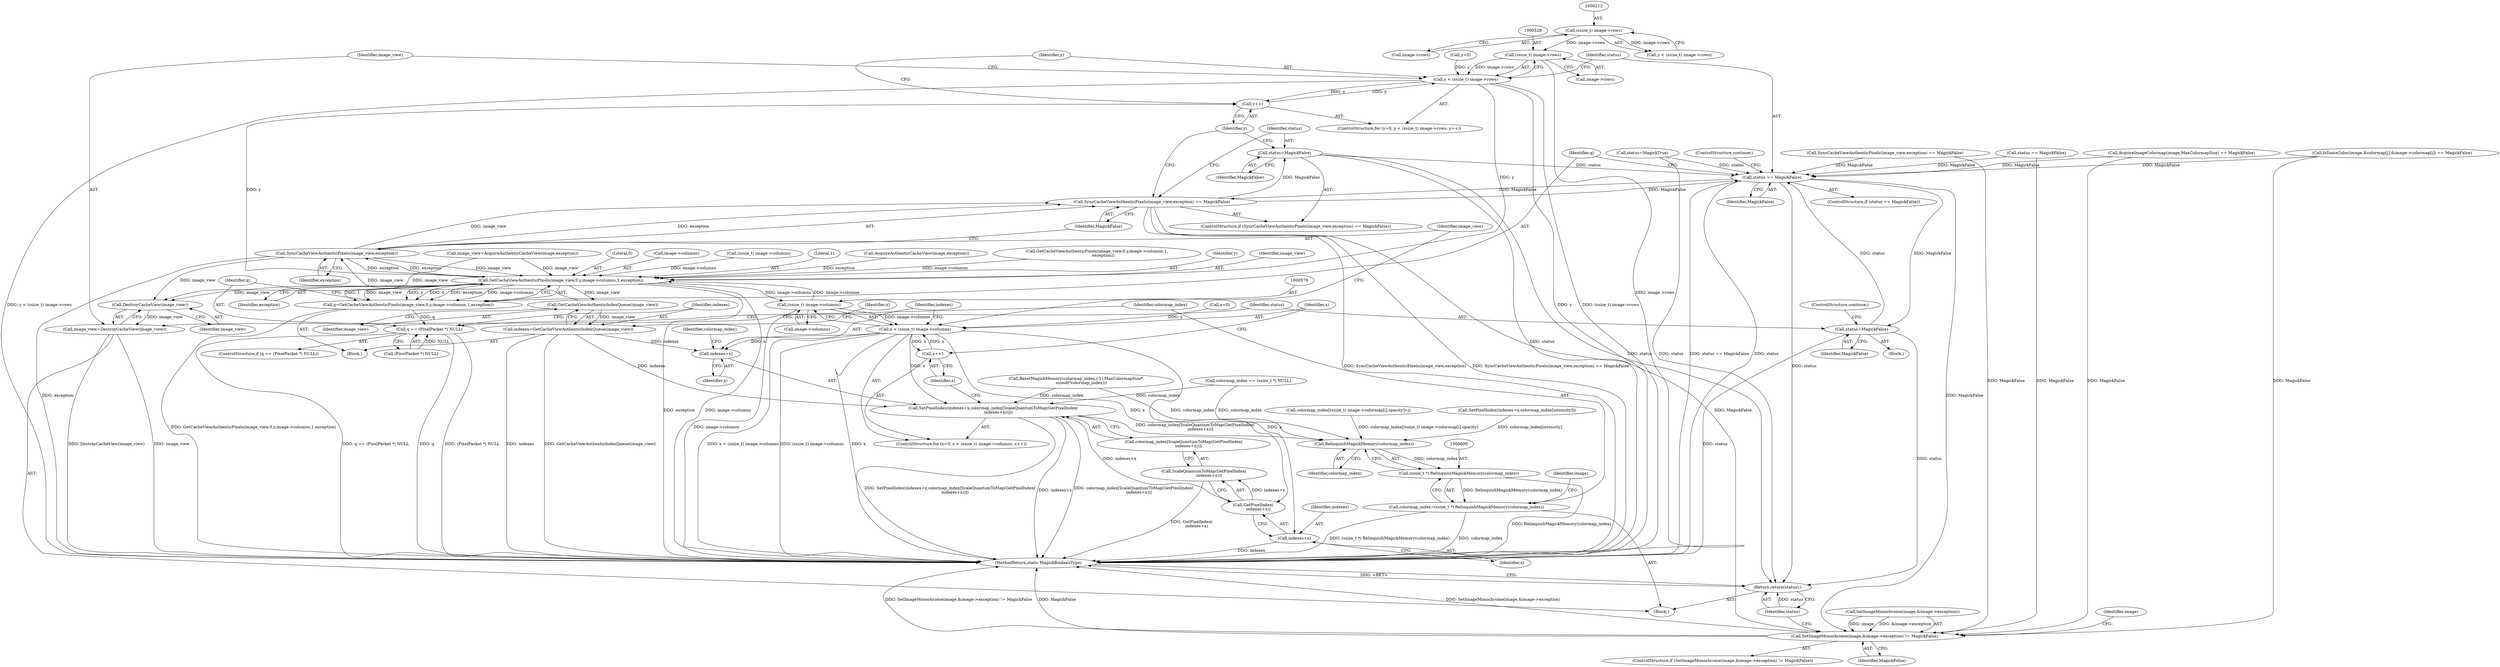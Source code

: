 digraph "0_ImageMagick_db1ffb6cf44bcfe5c4d5fcf9d9109ded5617387f_1@pointer" {
"1000527" [label="(Call,(ssize_t) image->rows)"];
"1000211" [label="(Call,(ssize_t) image->rows)"];
"1000525" [label="(Call,y < (ssize_t) image->rows)"];
"1000532" [label="(Call,y++)"];
"1000545" [label="(Call,GetCacheViewAuthenticPixels(image_view,0,y,image->columns,1,exception))"];
"1000543" [label="(Call,q=GetCacheViewAuthenticPixels(image_view,0,y,image->columns,1,exception))"];
"1000555" [label="(Call,q == (PixelPacket *) NULL)"];
"1000567" [label="(Call,GetCacheViewAuthenticIndexQueue(image_view))"];
"1000565" [label="(Call,indexes=GetCacheViewAuthenticIndexQueue(image_view))"];
"1000582" [label="(Call,SetPixelIndex(indexes+x,colormap_index[ScaleQuantumToMap(GetPixelIndex(\n        indexes+x))]))"];
"1000610" [label="(Call,RelinquishMagickMemory(colormap_index))"];
"1000608" [label="(Call,(ssize_t *) RelinquishMagickMemory(colormap_index))"];
"1000606" [label="(Call,colormap_index=(ssize_t *) RelinquishMagickMemory(colormap_index))"];
"1000583" [label="(Call,indexes+x)"];
"1000595" [label="(Call,SyncCacheViewAuthenticPixels(image_view,exception))"];
"1000594" [label="(Call,SyncCacheViewAuthenticPixels(image_view,exception) == MagickFalse)"];
"1000539" [label="(Call,status == MagickFalse)"];
"1000561" [label="(Call,status=MagickFalse)"];
"1000631" [label="(Return,return(status);)"];
"1000618" [label="(Call,SetImageMonochrome(image,&image->exception) != MagickFalse)"];
"1000599" [label="(Call,status=MagickFalse)"];
"1000604" [label="(Call,DestroyCacheView(image_view))"];
"1000602" [label="(Call,image_view=DestroyCacheView(image_view))"];
"1000575" [label="(Call,(ssize_t) image->columns)"];
"1000573" [label="(Call,x < (ssize_t) image->columns)"];
"1000580" [label="(Call,x++)"];
"1000589" [label="(Call,GetPixelIndex(\n        indexes+x))"];
"1000588" [label="(Call,ScaleQuantumToMap(GetPixelIndex(\n        indexes+x)))"];
"1000590" [label="(Call,indexes+x)"];
"1000564" [label="(ControlStructure,continue;)"];
"1000522" [label="(Call,y=0)"];
"1000610" [label="(Call,RelinquishMagickMemory(colormap_index))"];
"1000618" [label="(Call,SetImageMonochrome(image,&image->exception) != MagickFalse)"];
"1000213" [label="(Call,image->rows)"];
"1000548" [label="(Identifier,y)"];
"1000346" [label="(Call,SyncCacheViewAuthenticPixels(image_view,exception) == MagickFalse)"];
"1000591" [label="(Identifier,indexes)"];
"1000211" [label="(Call,(ssize_t) image->rows)"];
"1000608" [label="(Call,(ssize_t *) RelinquishMagickMemory(colormap_index))"];
"1000573" [label="(Call,x < (ssize_t) image->columns)"];
"1000541" [label="(Identifier,MagickFalse)"];
"1000592" [label="(Identifier,x)"];
"1000470" [label="(Call,colormap_index[(ssize_t) image->colormap[i].opacity]=j)"];
"1000587" [label="(Identifier,colormap_index)"];
"1000533" [label="(Identifier,y)"];
"1000585" [label="(Identifier,x)"];
"1000571" [label="(Identifier,x)"];
"1000209" [label="(Call,y < (ssize_t) image->rows)"];
"1000581" [label="(Identifier,x)"];
"1000144" [label="(Call,colormap_index == (ssize_t *) NULL)"];
"1000568" [label="(Identifier,image_view)"];
"1000597" [label="(Identifier,exception)"];
"1000617" [label="(ControlStructure,if (SetImageMonochrome(image,&image->exception) != MagickFalse))"];
"1000595" [label="(Call,SyncCacheViewAuthenticPixels(image_view,exception))"];
"1000593" [label="(ControlStructure,if (SyncCacheViewAuthenticPixels(image_view,exception) == MagickFalse))"];
"1000603" [label="(Identifier,image_view)"];
"1000527" [label="(Call,(ssize_t) image->rows)"];
"1000605" [label="(Identifier,image_view)"];
"1000596" [label="(Identifier,image_view)"];
"1000546" [label="(Identifier,image_view)"];
"1000575" [label="(Call,(ssize_t) image->columns)"];
"1000542" [label="(ControlStructure,continue;)"];
"1000631" [label="(Return,return(status);)"];
"1000557" [label="(Call,(PixelPacket *) NULL)"];
"1000544" [label="(Identifier,q)"];
"1000588" [label="(Call,ScaleQuantumToMap(GetPixelIndex(\n        indexes+x)))"];
"1000102" [label="(Block,)"];
"1000619" [label="(Call,SetImageMonochrome(image,&image->exception))"];
"1000547" [label="(Literal,0)"];
"1000614" [label="(Identifier,image)"];
"1000607" [label="(Identifier,colormap_index)"];
"1000521" [label="(ControlStructure,for (y=0; y < (ssize_t) image->rows; y++))"];
"1000444" [label="(Call,IsSameColor(image,&colormap[j],&image->colormap[i]) == MagickFalse)"];
"1000175" [label="(Call,AcquireImageColormap(image,MaxColormapSize) == MagickFalse)"];
"1000586" [label="(Call,colormap_index[ScaleQuantumToMap(GetPixelIndex(\n        indexes+x))])"];
"1000602" [label="(Call,image_view=DestroyCacheView(image_view))"];
"1000540" [label="(Identifier,status)"];
"1000545" [label="(Call,GetCacheViewAuthenticPixels(image_view,0,y,image->columns,1,exception))"];
"1000600" [label="(Identifier,status)"];
"1000553" [label="(Identifier,exception)"];
"1000604" [label="(Call,DestroyCacheView(image_view))"];
"1000529" [label="(Call,image->rows)"];
"1000574" [label="(Identifier,x)"];
"1000538" [label="(ControlStructure,if (status == MagickFalse))"];
"1000611" [label="(Identifier,colormap_index)"];
"1000554" [label="(ControlStructure,if (q == (PixelPacket *) NULL))"];
"1000567" [label="(Call,GetCacheViewAuthenticIndexQueue(image_view))"];
"1000539" [label="(Call,status == MagickFalse)"];
"1000560" [label="(Block,)"];
"1000532" [label="(Call,y++)"];
"1000549" [label="(Call,image->columns)"];
"1000563" [label="(Identifier,MagickFalse)"];
"1000507" [label="(Call,status=MagickTrue)"];
"1000525" [label="(Call,y < (ssize_t) image->rows)"];
"1000516" [label="(Call,image_view=AcquireAuthenticCacheView(image,exception))"];
"1000336" [label="(Call,SetPixelIndex(indexes+x,colormap_index[intensity]))"];
"1000543" [label="(Call,q=GetCacheViewAuthenticPixels(image_view,0,y,image->columns,1,exception))"];
"1000259" [label="(Call,(ssize_t) image->columns)"];
"1000601" [label="(Identifier,MagickFalse)"];
"1000582" [label="(Call,SetPixelIndex(indexes+x,colormap_index[ScaleQuantumToMap(GetPixelIndex(\n        indexes+x))]))"];
"1000569" [label="(ControlStructure,for (x=0; x < (ssize_t) image->columns; x++))"];
"1000562" [label="(Identifier,status)"];
"1000526" [label="(Identifier,y)"];
"1000633" [label="(MethodReturn,static MagickBooleanType)"];
"1000570" [label="(Call,x=0)"];
"1000552" [label="(Literal,1)"];
"1000577" [label="(Call,image->columns)"];
"1000584" [label="(Identifier,indexes)"];
"1000223" [label="(Call,status == MagickFalse)"];
"1000628" [label="(Identifier,image)"];
"1000565" [label="(Call,indexes=GetCacheViewAuthenticIndexQueue(image_view))"];
"1000518" [label="(Call,AcquireAuthenticCacheView(image,exception))"];
"1000165" [label="(Call,ResetMagickMemory(colormap_index,(-1),MaxColormapSize*\n         sizeof(*colormap_index)))"];
"1000589" [label="(Call,GetPixelIndex(\n        indexes+x))"];
"1000561" [label="(Call,status=MagickFalse)"];
"1000229" [label="(Call,GetCacheViewAuthenticPixels(image_view,0,y,image->columns,1,\n          exception))"];
"1000556" [label="(Identifier,q)"];
"1000632" [label="(Identifier,status)"];
"1000580" [label="(Call,x++)"];
"1000625" [label="(Identifier,MagickFalse)"];
"1000598" [label="(Identifier,MagickFalse)"];
"1000599" [label="(Call,status=MagickFalse)"];
"1000566" [label="(Identifier,indexes)"];
"1000606" [label="(Call,colormap_index=(ssize_t *) RelinquishMagickMemory(colormap_index))"];
"1000534" [label="(Block,)"];
"1000583" [label="(Call,indexes+x)"];
"1000590" [label="(Call,indexes+x)"];
"1000555" [label="(Call,q == (PixelPacket *) NULL)"];
"1000594" [label="(Call,SyncCacheViewAuthenticPixels(image_view,exception) == MagickFalse)"];
"1000527" -> "1000525"  [label="AST: "];
"1000527" -> "1000529"  [label="CFG: "];
"1000528" -> "1000527"  [label="AST: "];
"1000529" -> "1000527"  [label="AST: "];
"1000525" -> "1000527"  [label="CFG: "];
"1000527" -> "1000633"  [label="DDG: image->rows"];
"1000527" -> "1000525"  [label="DDG: image->rows"];
"1000211" -> "1000527"  [label="DDG: image->rows"];
"1000211" -> "1000209"  [label="AST: "];
"1000211" -> "1000213"  [label="CFG: "];
"1000212" -> "1000211"  [label="AST: "];
"1000213" -> "1000211"  [label="AST: "];
"1000209" -> "1000211"  [label="CFG: "];
"1000211" -> "1000209"  [label="DDG: image->rows"];
"1000525" -> "1000521"  [label="AST: "];
"1000526" -> "1000525"  [label="AST: "];
"1000540" -> "1000525"  [label="CFG: "];
"1000603" -> "1000525"  [label="CFG: "];
"1000525" -> "1000633"  [label="DDG: y < (ssize_t) image->rows"];
"1000525" -> "1000633"  [label="DDG: y"];
"1000525" -> "1000633"  [label="DDG: (ssize_t) image->rows"];
"1000532" -> "1000525"  [label="DDG: y"];
"1000522" -> "1000525"  [label="DDG: y"];
"1000525" -> "1000532"  [label="DDG: y"];
"1000525" -> "1000545"  [label="DDG: y"];
"1000532" -> "1000521"  [label="AST: "];
"1000532" -> "1000533"  [label="CFG: "];
"1000533" -> "1000532"  [label="AST: "];
"1000526" -> "1000532"  [label="CFG: "];
"1000545" -> "1000532"  [label="DDG: y"];
"1000545" -> "1000543"  [label="AST: "];
"1000545" -> "1000553"  [label="CFG: "];
"1000546" -> "1000545"  [label="AST: "];
"1000547" -> "1000545"  [label="AST: "];
"1000548" -> "1000545"  [label="AST: "];
"1000549" -> "1000545"  [label="AST: "];
"1000552" -> "1000545"  [label="AST: "];
"1000553" -> "1000545"  [label="AST: "];
"1000543" -> "1000545"  [label="CFG: "];
"1000545" -> "1000633"  [label="DDG: exception"];
"1000545" -> "1000633"  [label="DDG: image->columns"];
"1000545" -> "1000543"  [label="DDG: 1"];
"1000545" -> "1000543"  [label="DDG: image_view"];
"1000545" -> "1000543"  [label="DDG: y"];
"1000545" -> "1000543"  [label="DDG: 0"];
"1000545" -> "1000543"  [label="DDG: exception"];
"1000545" -> "1000543"  [label="DDG: image->columns"];
"1000595" -> "1000545"  [label="DDG: image_view"];
"1000595" -> "1000545"  [label="DDG: exception"];
"1000516" -> "1000545"  [label="DDG: image_view"];
"1000229" -> "1000545"  [label="DDG: image->columns"];
"1000575" -> "1000545"  [label="DDG: image->columns"];
"1000259" -> "1000545"  [label="DDG: image->columns"];
"1000518" -> "1000545"  [label="DDG: exception"];
"1000545" -> "1000567"  [label="DDG: image_view"];
"1000545" -> "1000575"  [label="DDG: image->columns"];
"1000545" -> "1000595"  [label="DDG: exception"];
"1000545" -> "1000604"  [label="DDG: image_view"];
"1000543" -> "1000534"  [label="AST: "];
"1000544" -> "1000543"  [label="AST: "];
"1000556" -> "1000543"  [label="CFG: "];
"1000543" -> "1000633"  [label="DDG: GetCacheViewAuthenticPixels(image_view,0,y,image->columns,1,exception)"];
"1000543" -> "1000555"  [label="DDG: q"];
"1000555" -> "1000554"  [label="AST: "];
"1000555" -> "1000557"  [label="CFG: "];
"1000556" -> "1000555"  [label="AST: "];
"1000557" -> "1000555"  [label="AST: "];
"1000562" -> "1000555"  [label="CFG: "];
"1000566" -> "1000555"  [label="CFG: "];
"1000555" -> "1000633"  [label="DDG: (PixelPacket *) NULL"];
"1000555" -> "1000633"  [label="DDG: q == (PixelPacket *) NULL"];
"1000555" -> "1000633"  [label="DDG: q"];
"1000557" -> "1000555"  [label="DDG: NULL"];
"1000567" -> "1000565"  [label="AST: "];
"1000567" -> "1000568"  [label="CFG: "];
"1000568" -> "1000567"  [label="AST: "];
"1000565" -> "1000567"  [label="CFG: "];
"1000567" -> "1000565"  [label="DDG: image_view"];
"1000567" -> "1000595"  [label="DDG: image_view"];
"1000565" -> "1000534"  [label="AST: "];
"1000566" -> "1000565"  [label="AST: "];
"1000571" -> "1000565"  [label="CFG: "];
"1000565" -> "1000633"  [label="DDG: indexes"];
"1000565" -> "1000633"  [label="DDG: GetCacheViewAuthenticIndexQueue(image_view)"];
"1000565" -> "1000582"  [label="DDG: indexes"];
"1000565" -> "1000583"  [label="DDG: indexes"];
"1000582" -> "1000569"  [label="AST: "];
"1000582" -> "1000586"  [label="CFG: "];
"1000583" -> "1000582"  [label="AST: "];
"1000586" -> "1000582"  [label="AST: "];
"1000581" -> "1000582"  [label="CFG: "];
"1000582" -> "1000633"  [label="DDG: indexes+x"];
"1000582" -> "1000633"  [label="DDG: colormap_index[ScaleQuantumToMap(GetPixelIndex(\n        indexes+x))]"];
"1000582" -> "1000633"  [label="DDG: SetPixelIndex(indexes+x,colormap_index[ScaleQuantumToMap(GetPixelIndex(\n        indexes+x))])"];
"1000589" -> "1000582"  [label="DDG: indexes+x"];
"1000573" -> "1000582"  [label="DDG: x"];
"1000165" -> "1000582"  [label="DDG: colormap_index"];
"1000144" -> "1000582"  [label="DDG: colormap_index"];
"1000582" -> "1000610"  [label="DDG: colormap_index[ScaleQuantumToMap(GetPixelIndex(\n        indexes+x))]"];
"1000610" -> "1000608"  [label="AST: "];
"1000610" -> "1000611"  [label="CFG: "];
"1000611" -> "1000610"  [label="AST: "];
"1000608" -> "1000610"  [label="CFG: "];
"1000610" -> "1000608"  [label="DDG: colormap_index"];
"1000165" -> "1000610"  [label="DDG: colormap_index"];
"1000336" -> "1000610"  [label="DDG: colormap_index[intensity]"];
"1000144" -> "1000610"  [label="DDG: colormap_index"];
"1000470" -> "1000610"  [label="DDG: colormap_index[(ssize_t) image->colormap[i].opacity]"];
"1000608" -> "1000606"  [label="AST: "];
"1000609" -> "1000608"  [label="AST: "];
"1000606" -> "1000608"  [label="CFG: "];
"1000608" -> "1000633"  [label="DDG: RelinquishMagickMemory(colormap_index)"];
"1000608" -> "1000606"  [label="DDG: RelinquishMagickMemory(colormap_index)"];
"1000606" -> "1000102"  [label="AST: "];
"1000607" -> "1000606"  [label="AST: "];
"1000614" -> "1000606"  [label="CFG: "];
"1000606" -> "1000633"  [label="DDG: colormap_index"];
"1000606" -> "1000633"  [label="DDG: (ssize_t *) RelinquishMagickMemory(colormap_index)"];
"1000583" -> "1000585"  [label="CFG: "];
"1000584" -> "1000583"  [label="AST: "];
"1000585" -> "1000583"  [label="AST: "];
"1000587" -> "1000583"  [label="CFG: "];
"1000573" -> "1000583"  [label="DDG: x"];
"1000595" -> "1000594"  [label="AST: "];
"1000595" -> "1000597"  [label="CFG: "];
"1000596" -> "1000595"  [label="AST: "];
"1000597" -> "1000595"  [label="AST: "];
"1000598" -> "1000595"  [label="CFG: "];
"1000595" -> "1000633"  [label="DDG: exception"];
"1000595" -> "1000594"  [label="DDG: image_view"];
"1000595" -> "1000594"  [label="DDG: exception"];
"1000595" -> "1000604"  [label="DDG: image_view"];
"1000594" -> "1000593"  [label="AST: "];
"1000594" -> "1000598"  [label="CFG: "];
"1000598" -> "1000594"  [label="AST: "];
"1000600" -> "1000594"  [label="CFG: "];
"1000533" -> "1000594"  [label="CFG: "];
"1000594" -> "1000633"  [label="DDG: SyncCacheViewAuthenticPixels(image_view,exception)"];
"1000594" -> "1000633"  [label="DDG: SyncCacheViewAuthenticPixels(image_view,exception) == MagickFalse"];
"1000594" -> "1000539"  [label="DDG: MagickFalse"];
"1000539" -> "1000594"  [label="DDG: MagickFalse"];
"1000594" -> "1000599"  [label="DDG: MagickFalse"];
"1000594" -> "1000618"  [label="DDG: MagickFalse"];
"1000539" -> "1000538"  [label="AST: "];
"1000539" -> "1000541"  [label="CFG: "];
"1000540" -> "1000539"  [label="AST: "];
"1000541" -> "1000539"  [label="AST: "];
"1000542" -> "1000539"  [label="CFG: "];
"1000544" -> "1000539"  [label="CFG: "];
"1000539" -> "1000633"  [label="DDG: status"];
"1000539" -> "1000633"  [label="DDG: status == MagickFalse"];
"1000561" -> "1000539"  [label="DDG: status"];
"1000599" -> "1000539"  [label="DDG: status"];
"1000507" -> "1000539"  [label="DDG: status"];
"1000223" -> "1000539"  [label="DDG: MagickFalse"];
"1000175" -> "1000539"  [label="DDG: MagickFalse"];
"1000346" -> "1000539"  [label="DDG: MagickFalse"];
"1000444" -> "1000539"  [label="DDG: MagickFalse"];
"1000539" -> "1000561"  [label="DDG: MagickFalse"];
"1000539" -> "1000618"  [label="DDG: MagickFalse"];
"1000539" -> "1000631"  [label="DDG: status"];
"1000561" -> "1000560"  [label="AST: "];
"1000561" -> "1000563"  [label="CFG: "];
"1000562" -> "1000561"  [label="AST: "];
"1000563" -> "1000561"  [label="AST: "];
"1000564" -> "1000561"  [label="CFG: "];
"1000561" -> "1000633"  [label="DDG: status"];
"1000561" -> "1000631"  [label="DDG: status"];
"1000631" -> "1000102"  [label="AST: "];
"1000631" -> "1000632"  [label="CFG: "];
"1000632" -> "1000631"  [label="AST: "];
"1000633" -> "1000631"  [label="CFG: "];
"1000631" -> "1000633"  [label="DDG: <RET>"];
"1000632" -> "1000631"  [label="DDG: status"];
"1000599" -> "1000631"  [label="DDG: status"];
"1000507" -> "1000631"  [label="DDG: status"];
"1000618" -> "1000617"  [label="AST: "];
"1000618" -> "1000625"  [label="CFG: "];
"1000619" -> "1000618"  [label="AST: "];
"1000625" -> "1000618"  [label="AST: "];
"1000628" -> "1000618"  [label="CFG: "];
"1000632" -> "1000618"  [label="CFG: "];
"1000618" -> "1000633"  [label="DDG: SetImageMonochrome(image,&image->exception) != MagickFalse"];
"1000618" -> "1000633"  [label="DDG: MagickFalse"];
"1000618" -> "1000633"  [label="DDG: SetImageMonochrome(image,&image->exception)"];
"1000619" -> "1000618"  [label="DDG: image"];
"1000619" -> "1000618"  [label="DDG: &image->exception"];
"1000223" -> "1000618"  [label="DDG: MagickFalse"];
"1000175" -> "1000618"  [label="DDG: MagickFalse"];
"1000346" -> "1000618"  [label="DDG: MagickFalse"];
"1000444" -> "1000618"  [label="DDG: MagickFalse"];
"1000599" -> "1000593"  [label="AST: "];
"1000599" -> "1000601"  [label="CFG: "];
"1000600" -> "1000599"  [label="AST: "];
"1000601" -> "1000599"  [label="AST: "];
"1000533" -> "1000599"  [label="CFG: "];
"1000599" -> "1000633"  [label="DDG: status"];
"1000604" -> "1000602"  [label="AST: "];
"1000604" -> "1000605"  [label="CFG: "];
"1000605" -> "1000604"  [label="AST: "];
"1000602" -> "1000604"  [label="CFG: "];
"1000604" -> "1000602"  [label="DDG: image_view"];
"1000516" -> "1000604"  [label="DDG: image_view"];
"1000602" -> "1000102"  [label="AST: "];
"1000603" -> "1000602"  [label="AST: "];
"1000607" -> "1000602"  [label="CFG: "];
"1000602" -> "1000633"  [label="DDG: DestroyCacheView(image_view)"];
"1000602" -> "1000633"  [label="DDG: image_view"];
"1000575" -> "1000573"  [label="AST: "];
"1000575" -> "1000577"  [label="CFG: "];
"1000576" -> "1000575"  [label="AST: "];
"1000577" -> "1000575"  [label="AST: "];
"1000573" -> "1000575"  [label="CFG: "];
"1000575" -> "1000633"  [label="DDG: image->columns"];
"1000575" -> "1000573"  [label="DDG: image->columns"];
"1000573" -> "1000569"  [label="AST: "];
"1000574" -> "1000573"  [label="AST: "];
"1000584" -> "1000573"  [label="CFG: "];
"1000596" -> "1000573"  [label="CFG: "];
"1000573" -> "1000633"  [label="DDG: (ssize_t) image->columns"];
"1000573" -> "1000633"  [label="DDG: x"];
"1000573" -> "1000633"  [label="DDG: x < (ssize_t) image->columns"];
"1000570" -> "1000573"  [label="DDG: x"];
"1000580" -> "1000573"  [label="DDG: x"];
"1000573" -> "1000580"  [label="DDG: x"];
"1000573" -> "1000589"  [label="DDG: x"];
"1000573" -> "1000590"  [label="DDG: x"];
"1000580" -> "1000569"  [label="AST: "];
"1000580" -> "1000581"  [label="CFG: "];
"1000581" -> "1000580"  [label="AST: "];
"1000574" -> "1000580"  [label="CFG: "];
"1000589" -> "1000588"  [label="AST: "];
"1000589" -> "1000590"  [label="CFG: "];
"1000590" -> "1000589"  [label="AST: "];
"1000588" -> "1000589"  [label="CFG: "];
"1000589" -> "1000588"  [label="DDG: indexes+x"];
"1000588" -> "1000586"  [label="AST: "];
"1000586" -> "1000588"  [label="CFG: "];
"1000588" -> "1000633"  [label="DDG: GetPixelIndex(\n        indexes+x)"];
"1000590" -> "1000592"  [label="CFG: "];
"1000591" -> "1000590"  [label="AST: "];
"1000592" -> "1000590"  [label="AST: "];
"1000590" -> "1000633"  [label="DDG: indexes"];
}
